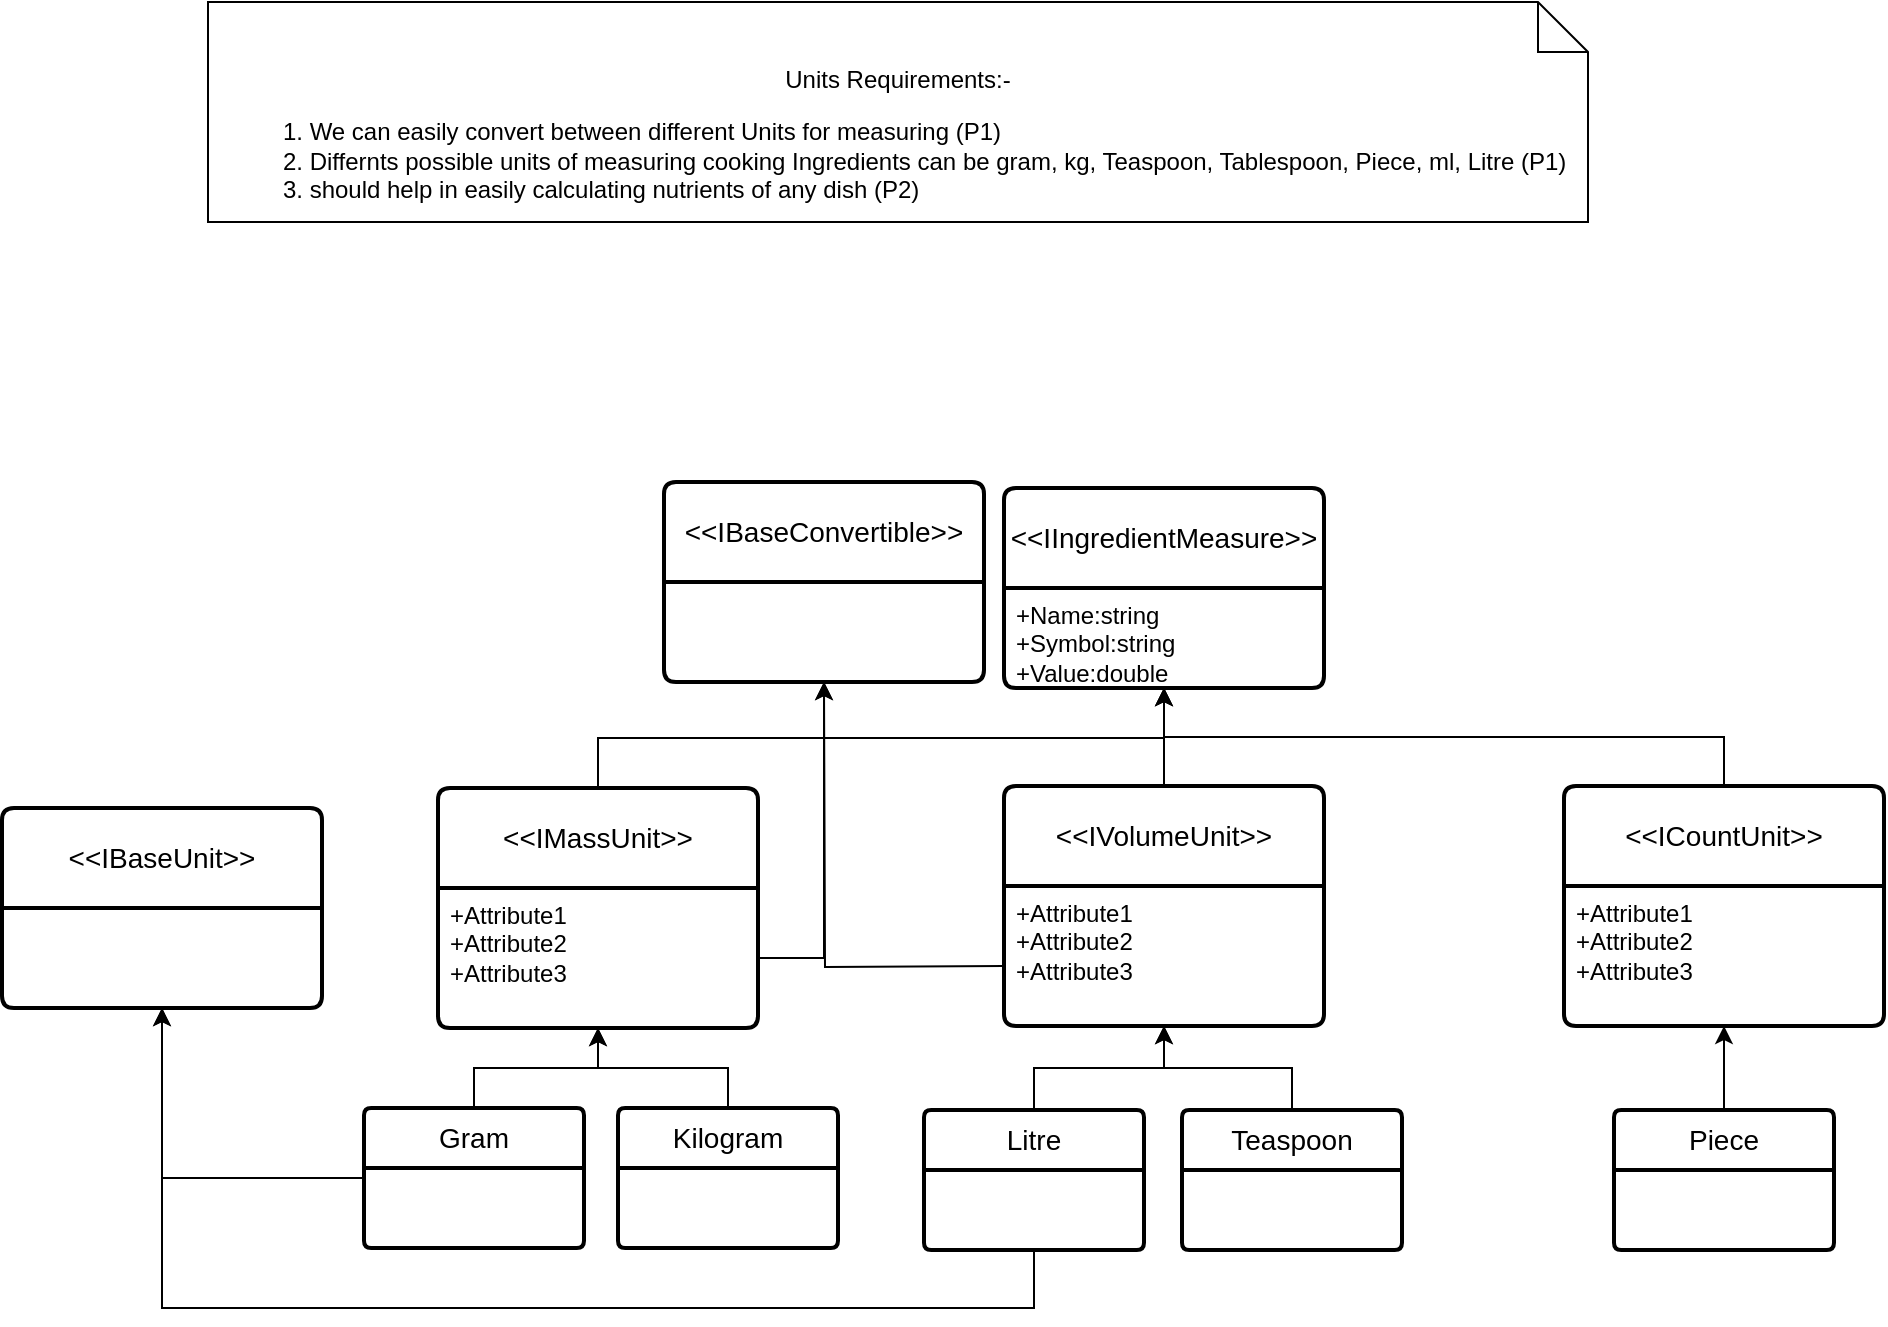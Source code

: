 <mxfile version="27.1.5">
  <diagram name="Page-1" id="2hZenk2TEhN1Myffawzd">
    <mxGraphModel dx="2404" dy="995" grid="1" gridSize="10" guides="1" tooltips="1" connect="1" arrows="1" fold="1" page="1" pageScale="1" pageWidth="827" pageHeight="1169" math="0" shadow="0">
      <root>
        <mxCell id="0" />
        <mxCell id="1" parent="0" />
        <mxCell id="gKnCj68wepEUVezHaxVO-4" value="&amp;lt;&amp;lt;IIngredientMeasure&amp;gt;&amp;gt;" style="swimlane;childLayout=stackLayout;horizontal=1;startSize=50;horizontalStack=0;rounded=1;fontSize=14;fontStyle=0;strokeWidth=2;resizeParent=0;resizeLast=1;shadow=0;dashed=0;align=center;arcSize=4;whiteSpace=wrap;html=1;" vertex="1" parent="1">
          <mxGeometry x="21" y="323" width="160" height="100" as="geometry" />
        </mxCell>
        <mxCell id="gKnCj68wepEUVezHaxVO-5" value="+Name:string&lt;br&gt;+Symbol:string&lt;br&gt;+Value:double" style="align=left;strokeColor=none;fillColor=none;spacingLeft=4;spacingRight=4;fontSize=12;verticalAlign=top;resizable=0;rotatable=0;part=1;html=1;whiteSpace=wrap;" vertex="1" parent="gKnCj68wepEUVezHaxVO-4">
          <mxGeometry y="50" width="160" height="50" as="geometry" />
        </mxCell>
        <mxCell id="gKnCj68wepEUVezHaxVO-39" style="edgeStyle=orthogonalEdgeStyle;rounded=0;orthogonalLoop=1;jettySize=auto;html=1;exitX=0.5;exitY=0;exitDx=0;exitDy=0;entryX=0.5;entryY=1;entryDx=0;entryDy=0;" edge="1" parent="1" source="gKnCj68wepEUVezHaxVO-7" target="gKnCj68wepEUVezHaxVO-5">
          <mxGeometry relative="1" as="geometry" />
        </mxCell>
        <mxCell id="gKnCj68wepEUVezHaxVO-52" style="edgeStyle=orthogonalEdgeStyle;rounded=0;orthogonalLoop=1;jettySize=auto;html=1;exitX=0;exitY=0.75;exitDx=0;exitDy=0;entryX=0.5;entryY=1;entryDx=0;entryDy=0;" edge="1" parent="1">
          <mxGeometry relative="1" as="geometry">
            <mxPoint x="21" y="562" as="sourcePoint" />
            <mxPoint x="-69" y="420" as="targetPoint" />
          </mxGeometry>
        </mxCell>
        <mxCell id="gKnCj68wepEUVezHaxVO-7" value="&amp;lt;&amp;lt;IVolumeUnit&amp;gt;&amp;gt;" style="swimlane;childLayout=stackLayout;horizontal=1;startSize=50;horizontalStack=0;rounded=1;fontSize=14;fontStyle=0;strokeWidth=2;resizeParent=0;resizeLast=1;shadow=0;dashed=0;align=center;arcSize=4;whiteSpace=wrap;html=1;" vertex="1" parent="1">
          <mxGeometry x="21" y="472" width="160" height="120" as="geometry" />
        </mxCell>
        <mxCell id="gKnCj68wepEUVezHaxVO-8" value="+Attribute1&#xa;+Attribute2&#xa;+Attribute3" style="align=left;strokeColor=none;fillColor=none;spacingLeft=4;spacingRight=4;fontSize=12;verticalAlign=top;resizable=0;rotatable=0;part=1;html=1;whiteSpace=wrap;" vertex="1" parent="gKnCj68wepEUVezHaxVO-7">
          <mxGeometry y="50" width="160" height="70" as="geometry" />
        </mxCell>
        <mxCell id="gKnCj68wepEUVezHaxVO-38" style="edgeStyle=orthogonalEdgeStyle;rounded=0;orthogonalLoop=1;jettySize=auto;html=1;exitX=0.5;exitY=0;exitDx=0;exitDy=0;" edge="1" parent="1" source="gKnCj68wepEUVezHaxVO-10" target="gKnCj68wepEUVezHaxVO-5">
          <mxGeometry relative="1" as="geometry" />
        </mxCell>
        <mxCell id="gKnCj68wepEUVezHaxVO-10" value="&amp;lt;&amp;lt;IMassUnit&amp;gt;&amp;gt;" style="swimlane;childLayout=stackLayout;horizontal=1;startSize=50;horizontalStack=0;rounded=1;fontSize=14;fontStyle=0;strokeWidth=2;resizeParent=0;resizeLast=1;shadow=0;dashed=0;align=center;arcSize=4;whiteSpace=wrap;html=1;" vertex="1" parent="1">
          <mxGeometry x="-262" y="473" width="160" height="120" as="geometry" />
        </mxCell>
        <mxCell id="gKnCj68wepEUVezHaxVO-11" value="+Attribute1&#xa;+Attribute2&#xa;+Attribute3" style="align=left;strokeColor=none;fillColor=none;spacingLeft=4;spacingRight=4;fontSize=12;verticalAlign=top;resizable=0;rotatable=0;part=1;html=1;whiteSpace=wrap;" vertex="1" parent="gKnCj68wepEUVezHaxVO-10">
          <mxGeometry y="50" width="160" height="70" as="geometry" />
        </mxCell>
        <mxCell id="gKnCj68wepEUVezHaxVO-40" style="edgeStyle=orthogonalEdgeStyle;rounded=0;orthogonalLoop=1;jettySize=auto;html=1;exitX=0.5;exitY=0;exitDx=0;exitDy=0;entryX=0.5;entryY=1;entryDx=0;entryDy=0;" edge="1" parent="1" source="gKnCj68wepEUVezHaxVO-12" target="gKnCj68wepEUVezHaxVO-5">
          <mxGeometry relative="1" as="geometry" />
        </mxCell>
        <mxCell id="gKnCj68wepEUVezHaxVO-12" value="&amp;lt;&amp;lt;ICountUnit&amp;gt;&amp;gt;" style="swimlane;childLayout=stackLayout;horizontal=1;startSize=50;horizontalStack=0;rounded=1;fontSize=14;fontStyle=0;strokeWidth=2;resizeParent=0;resizeLast=1;shadow=0;dashed=0;align=center;arcSize=4;whiteSpace=wrap;html=1;" vertex="1" parent="1">
          <mxGeometry x="301" y="472" width="160" height="120" as="geometry" />
        </mxCell>
        <mxCell id="gKnCj68wepEUVezHaxVO-13" value="+Attribute1&#xa;+Attribute2&#xa;+Attribute3" style="align=left;strokeColor=none;fillColor=none;spacingLeft=4;spacingRight=4;fontSize=12;verticalAlign=top;resizable=0;rotatable=0;part=1;html=1;whiteSpace=wrap;" vertex="1" parent="gKnCj68wepEUVezHaxVO-12">
          <mxGeometry y="50" width="160" height="70" as="geometry" />
        </mxCell>
        <mxCell id="gKnCj68wepEUVezHaxVO-42" style="edgeStyle=orthogonalEdgeStyle;rounded=0;orthogonalLoop=1;jettySize=auto;html=1;exitX=0.5;exitY=0;exitDx=0;exitDy=0;entryX=0.5;entryY=1;entryDx=0;entryDy=0;" edge="1" parent="1" source="gKnCj68wepEUVezHaxVO-22" target="gKnCj68wepEUVezHaxVO-11">
          <mxGeometry relative="1" as="geometry" />
        </mxCell>
        <mxCell id="gKnCj68wepEUVezHaxVO-22" value="Kilogram" style="swimlane;childLayout=stackLayout;horizontal=1;startSize=30;horizontalStack=0;rounded=1;fontSize=14;fontStyle=0;strokeWidth=2;resizeParent=0;resizeLast=1;shadow=0;dashed=0;align=center;arcSize=4;whiteSpace=wrap;html=1;" vertex="1" parent="1">
          <mxGeometry x="-172" y="633" width="110" height="70" as="geometry" />
        </mxCell>
        <mxCell id="gKnCj68wepEUVezHaxVO-41" style="edgeStyle=orthogonalEdgeStyle;rounded=0;orthogonalLoop=1;jettySize=auto;html=1;exitX=0.5;exitY=0;exitDx=0;exitDy=0;entryX=0.5;entryY=1;entryDx=0;entryDy=0;" edge="1" parent="1" source="gKnCj68wepEUVezHaxVO-23" target="gKnCj68wepEUVezHaxVO-11">
          <mxGeometry relative="1" as="geometry" />
        </mxCell>
        <mxCell id="gKnCj68wepEUVezHaxVO-53" style="edgeStyle=orthogonalEdgeStyle;rounded=0;orthogonalLoop=1;jettySize=auto;html=1;exitX=0;exitY=0.5;exitDx=0;exitDy=0;entryX=0.5;entryY=1;entryDx=0;entryDy=0;" edge="1" parent="1" source="gKnCj68wepEUVezHaxVO-23" target="gKnCj68wepEUVezHaxVO-37">
          <mxGeometry relative="1" as="geometry" />
        </mxCell>
        <mxCell id="gKnCj68wepEUVezHaxVO-23" value="Gram" style="swimlane;childLayout=stackLayout;horizontal=1;startSize=30;horizontalStack=0;rounded=1;fontSize=14;fontStyle=0;strokeWidth=2;resizeParent=0;resizeLast=1;shadow=0;dashed=0;align=center;arcSize=4;whiteSpace=wrap;html=1;" vertex="1" parent="1">
          <mxGeometry x="-299" y="633" width="110" height="70" as="geometry" />
        </mxCell>
        <mxCell id="gKnCj68wepEUVezHaxVO-43" style="edgeStyle=orthogonalEdgeStyle;rounded=0;orthogonalLoop=1;jettySize=auto;html=1;exitX=0.5;exitY=0;exitDx=0;exitDy=0;entryX=0.5;entryY=1;entryDx=0;entryDy=0;" edge="1" parent="1" source="gKnCj68wepEUVezHaxVO-24" target="gKnCj68wepEUVezHaxVO-8">
          <mxGeometry relative="1" as="geometry" />
        </mxCell>
        <mxCell id="gKnCj68wepEUVezHaxVO-54" style="edgeStyle=orthogonalEdgeStyle;rounded=0;orthogonalLoop=1;jettySize=auto;html=1;exitX=0.5;exitY=1;exitDx=0;exitDy=0;entryX=0.5;entryY=1;entryDx=0;entryDy=0;" edge="1" parent="1" source="gKnCj68wepEUVezHaxVO-24" target="gKnCj68wepEUVezHaxVO-37">
          <mxGeometry relative="1" as="geometry">
            <Array as="points">
              <mxPoint x="36" y="733" />
              <mxPoint x="-400" y="733" />
            </Array>
          </mxGeometry>
        </mxCell>
        <mxCell id="gKnCj68wepEUVezHaxVO-24" value="Litre" style="swimlane;childLayout=stackLayout;horizontal=1;startSize=30;horizontalStack=0;rounded=1;fontSize=14;fontStyle=0;strokeWidth=2;resizeParent=0;resizeLast=1;shadow=0;dashed=0;align=center;arcSize=4;whiteSpace=wrap;html=1;" vertex="1" parent="1">
          <mxGeometry x="-19" y="634" width="110" height="70" as="geometry" />
        </mxCell>
        <mxCell id="gKnCj68wepEUVezHaxVO-45" style="edgeStyle=orthogonalEdgeStyle;rounded=0;orthogonalLoop=1;jettySize=auto;html=1;exitX=0.5;exitY=0;exitDx=0;exitDy=0;entryX=0.5;entryY=1;entryDx=0;entryDy=0;" edge="1" parent="1" source="gKnCj68wepEUVezHaxVO-25" target="gKnCj68wepEUVezHaxVO-8">
          <mxGeometry relative="1" as="geometry" />
        </mxCell>
        <mxCell id="gKnCj68wepEUVezHaxVO-25" value="Teaspoon" style="swimlane;childLayout=stackLayout;horizontal=1;startSize=30;horizontalStack=0;rounded=1;fontSize=14;fontStyle=0;strokeWidth=2;resizeParent=0;resizeLast=1;shadow=0;dashed=0;align=center;arcSize=4;whiteSpace=wrap;html=1;" vertex="1" parent="1">
          <mxGeometry x="110" y="634" width="110" height="70" as="geometry" />
        </mxCell>
        <mxCell id="gKnCj68wepEUVezHaxVO-46" style="edgeStyle=orthogonalEdgeStyle;rounded=0;orthogonalLoop=1;jettySize=auto;html=1;exitX=0.5;exitY=0;exitDx=0;exitDy=0;entryX=0.5;entryY=1;entryDx=0;entryDy=0;" edge="1" parent="1" source="gKnCj68wepEUVezHaxVO-26" target="gKnCj68wepEUVezHaxVO-12">
          <mxGeometry relative="1" as="geometry" />
        </mxCell>
        <mxCell id="gKnCj68wepEUVezHaxVO-26" value="Piece" style="swimlane;childLayout=stackLayout;horizontal=1;startSize=30;horizontalStack=0;rounded=1;fontSize=14;fontStyle=0;strokeWidth=2;resizeParent=0;resizeLast=1;shadow=0;dashed=0;align=center;arcSize=4;whiteSpace=wrap;html=1;" vertex="1" parent="1">
          <mxGeometry x="326" y="634" width="110" height="70" as="geometry" />
        </mxCell>
        <mxCell id="gKnCj68wepEUVezHaxVO-34" value="&amp;lt;&amp;lt;IBaseConvertible&amp;gt;&amp;gt;" style="swimlane;childLayout=stackLayout;horizontal=1;startSize=50;horizontalStack=0;rounded=1;fontSize=14;fontStyle=0;strokeWidth=2;resizeParent=0;resizeLast=1;shadow=0;dashed=0;align=center;arcSize=4;whiteSpace=wrap;html=1;" vertex="1" parent="1">
          <mxGeometry x="-149" y="320" width="160" height="100" as="geometry" />
        </mxCell>
        <mxCell id="gKnCj68wepEUVezHaxVO-37" value="&amp;lt;&amp;lt;IBaseUnit&amp;gt;&amp;gt;" style="swimlane;childLayout=stackLayout;horizontal=1;startSize=50;horizontalStack=0;rounded=1;fontSize=14;fontStyle=0;strokeWidth=2;resizeParent=0;resizeLast=1;shadow=0;dashed=0;align=center;arcSize=4;whiteSpace=wrap;html=1;" vertex="1" parent="1">
          <mxGeometry x="-480" y="483" width="160" height="100" as="geometry" />
        </mxCell>
        <mxCell id="gKnCj68wepEUVezHaxVO-51" style="edgeStyle=orthogonalEdgeStyle;rounded=0;orthogonalLoop=1;jettySize=auto;html=1;exitX=1;exitY=0.5;exitDx=0;exitDy=0;entryX=0.5;entryY=1;entryDx=0;entryDy=0;" edge="1" parent="1" source="gKnCj68wepEUVezHaxVO-11" target="gKnCj68wepEUVezHaxVO-34">
          <mxGeometry relative="1" as="geometry" />
        </mxCell>
        <mxCell id="gKnCj68wepEUVezHaxVO-55" value="&lt;span style=&quot;text-align: left;&quot;&gt;Units Requirements:-&lt;/span&gt;&lt;div style=&quot;text-align: left;&quot;&gt;&lt;ol&gt;&lt;li&gt;We can easily convert between different Units for measuring (P1)&lt;/li&gt;&lt;li&gt;Differnts possible units of measuring cooking Ingredients can be gram, kg, Teaspoon, Tablespoon, Piece, ml, Litre (P1)&lt;/li&gt;&lt;li&gt;should help in easily calculating nutrients of any dish (P2)&lt;/li&gt;&lt;/ol&gt;&lt;/div&gt;" style="shape=note2;boundedLbl=1;whiteSpace=wrap;html=1;size=25;verticalAlign=top;align=center;" vertex="1" parent="1">
          <mxGeometry x="-377" y="80" width="690" height="110" as="geometry" />
        </mxCell>
      </root>
    </mxGraphModel>
  </diagram>
</mxfile>
